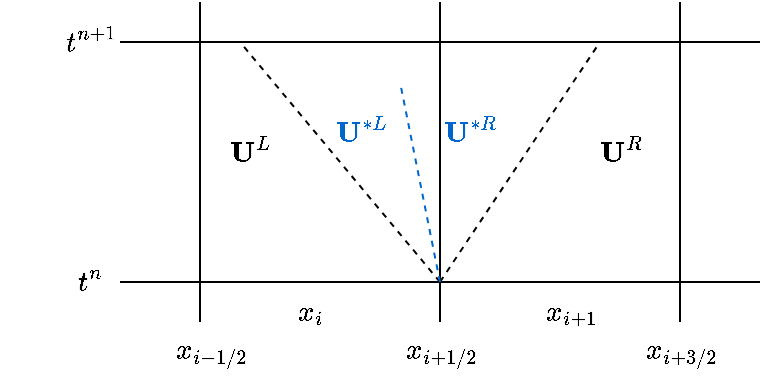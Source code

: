 <mxfile version="24.2.1" type="github">
  <diagram name="第 1 页" id="jitrjESPFCStaBL6ll5G">
    <mxGraphModel dx="819" dy="454" grid="1" gridSize="10" guides="1" tooltips="1" connect="1" arrows="1" fold="1" page="1" pageScale="1" pageWidth="420" pageHeight="200" math="1" shadow="0">
      <root>
        <mxCell id="0" />
        <mxCell id="1" parent="0" />
        <mxCell id="VFj4U6Qqo-9tddJeiWeo-1" value="" style="endArrow=none;html=1;rounded=0;" edge="1" parent="1">
          <mxGeometry width="50" height="50" relative="1" as="geometry">
            <mxPoint x="70" y="145" as="sourcePoint" />
            <mxPoint x="390" y="145" as="targetPoint" />
          </mxGeometry>
        </mxCell>
        <mxCell id="VFj4U6Qqo-9tddJeiWeo-2" value="" style="endArrow=none;html=1;rounded=0;" edge="1" parent="1">
          <mxGeometry width="50" height="50" relative="1" as="geometry">
            <mxPoint x="70" y="25" as="sourcePoint" />
            <mxPoint x="390" y="25" as="targetPoint" />
          </mxGeometry>
        </mxCell>
        <mxCell id="VFj4U6Qqo-9tddJeiWeo-3" value="" style="endArrow=none;html=1;rounded=0;" edge="1" parent="1">
          <mxGeometry width="50" height="50" relative="1" as="geometry">
            <mxPoint x="230" y="165" as="sourcePoint" />
            <mxPoint x="230" y="5" as="targetPoint" />
          </mxGeometry>
        </mxCell>
        <mxCell id="VFj4U6Qqo-9tddJeiWeo-4" value="" style="endArrow=none;html=1;rounded=0;" edge="1" parent="1">
          <mxGeometry width="50" height="50" relative="1" as="geometry">
            <mxPoint x="350" y="165" as="sourcePoint" />
            <mxPoint x="350" y="5" as="targetPoint" />
          </mxGeometry>
        </mxCell>
        <mxCell id="VFj4U6Qqo-9tddJeiWeo-5" value="" style="endArrow=none;html=1;rounded=0;" edge="1" parent="1">
          <mxGeometry width="50" height="50" relative="1" as="geometry">
            <mxPoint x="110" y="165" as="sourcePoint" />
            <mxPoint x="110" y="5" as="targetPoint" />
          </mxGeometry>
        </mxCell>
        <mxCell id="VFj4U6Qqo-9tddJeiWeo-6" value="" style="endArrow=none;dashed=1;html=1;rounded=0;" edge="1" parent="1">
          <mxGeometry width="50" height="50" relative="1" as="geometry">
            <mxPoint x="230" y="145" as="sourcePoint" />
            <mxPoint x="310" y="25" as="targetPoint" />
          </mxGeometry>
        </mxCell>
        <mxCell id="VFj4U6Qqo-9tddJeiWeo-7" value="" style="endArrow=none;dashed=1;html=1;rounded=0;" edge="1" parent="1">
          <mxGeometry width="50" height="50" relative="1" as="geometry">
            <mxPoint x="230" y="145" as="sourcePoint" />
            <mxPoint x="130" y="25" as="targetPoint" />
          </mxGeometry>
        </mxCell>
        <mxCell id="VFj4U6Qqo-9tddJeiWeo-8" value="" style="endArrow=none;dashed=1;html=1;rounded=0;fillColor=#f8cecc;strokeColor=#0066CC;fontColor=#FF0000;" edge="1" parent="1">
          <mxGeometry width="50" height="50" relative="1" as="geometry">
            <mxPoint x="230" y="145" as="sourcePoint" />
            <mxPoint x="210" y="45" as="targetPoint" />
          </mxGeometry>
        </mxCell>
        <mxCell id="VFj4U6Qqo-9tddJeiWeo-9" value="$$t^{n+1}$$" style="text;html=1;align=center;verticalAlign=middle;resizable=0;points=[];autosize=1;strokeColor=none;fillColor=none;" vertex="1" parent="1">
          <mxGeometry x="10" y="10" width="90" height="30" as="geometry" />
        </mxCell>
        <mxCell id="VFj4U6Qqo-9tddJeiWeo-10" value="$$t^{n}$$" style="text;html=1;align=center;verticalAlign=middle;resizable=0;points=[];autosize=1;strokeColor=none;fillColor=none;" vertex="1" parent="1">
          <mxGeometry x="20" y="130" width="70" height="30" as="geometry" />
        </mxCell>
        <mxCell id="VFj4U6Qqo-9tddJeiWeo-11" value="$$x_{i-1/2}$$" style="text;html=1;align=center;verticalAlign=middle;resizable=0;points=[];autosize=1;strokeColor=none;fillColor=none;" vertex="1" parent="1">
          <mxGeometry x="70" y="165" width="90" height="30" as="geometry" />
        </mxCell>
        <mxCell id="VFj4U6Qqo-9tddJeiWeo-12" value="$$x_{i+1/2}$$" style="text;html=1;align=center;verticalAlign=middle;resizable=0;points=[];autosize=1;strokeColor=none;fillColor=none;" vertex="1" parent="1">
          <mxGeometry x="180" y="165" width="100" height="30" as="geometry" />
        </mxCell>
        <mxCell id="VFj4U6Qqo-9tddJeiWeo-13" value="$$x_{i+3/2}$$" style="text;html=1;align=center;verticalAlign=middle;resizable=0;points=[];autosize=1;strokeColor=none;fillColor=none;" vertex="1" parent="1">
          <mxGeometry x="300" y="165" width="100" height="30" as="geometry" />
        </mxCell>
        <mxCell id="VFj4U6Qqo-9tddJeiWeo-14" value="$$x_i$$" style="text;html=1;align=center;verticalAlign=middle;resizable=0;points=[];autosize=1;strokeColor=none;fillColor=none;" vertex="1" parent="1">
          <mxGeometry x="130" y="145" width="70" height="30" as="geometry" />
        </mxCell>
        <mxCell id="VFj4U6Qqo-9tddJeiWeo-15" value="$$x_{i+1}$$" style="text;html=1;align=center;verticalAlign=middle;resizable=0;points=[];autosize=1;strokeColor=none;fillColor=none;" vertex="1" parent="1">
          <mxGeometry x="250" y="145" width="90" height="30" as="geometry" />
        </mxCell>
        <mxCell id="VFj4U6Qqo-9tddJeiWeo-16" value="$$\mathbf{U}^L$$" style="text;html=1;align=center;verticalAlign=middle;resizable=0;points=[];autosize=1;strokeColor=none;fillColor=none;" vertex="1" parent="1">
          <mxGeometry x="75" y="65" width="120" height="30" as="geometry" />
        </mxCell>
        <mxCell id="VFj4U6Qqo-9tddJeiWeo-17" value="$$\mathbf{U}^R$$" style="text;html=1;align=center;verticalAlign=middle;resizable=0;points=[];autosize=1;strokeColor=none;fillColor=none;" vertex="1" parent="1">
          <mxGeometry x="260" y="65" width="120" height="30" as="geometry" />
        </mxCell>
        <mxCell id="VFj4U6Qqo-9tddJeiWeo-18" value="$$\mathbf{U}^{*L}$$" style="text;html=1;align=center;verticalAlign=middle;resizable=0;points=[];autosize=1;strokeColor=none;fillColor=none;fontColor=#0066CC;" vertex="1" parent="1">
          <mxGeometry x="125" y="55" width="130" height="30" as="geometry" />
        </mxCell>
        <mxCell id="VFj4U6Qqo-9tddJeiWeo-19" value="$$\mathbf{U}^{*R}$$" style="text;html=1;align=center;verticalAlign=middle;resizable=0;points=[];autosize=1;strokeColor=none;fillColor=none;fontColor=#0066CC;" vertex="1" parent="1">
          <mxGeometry x="180" y="55" width="130" height="30" as="geometry" />
        </mxCell>
      </root>
    </mxGraphModel>
  </diagram>
</mxfile>
